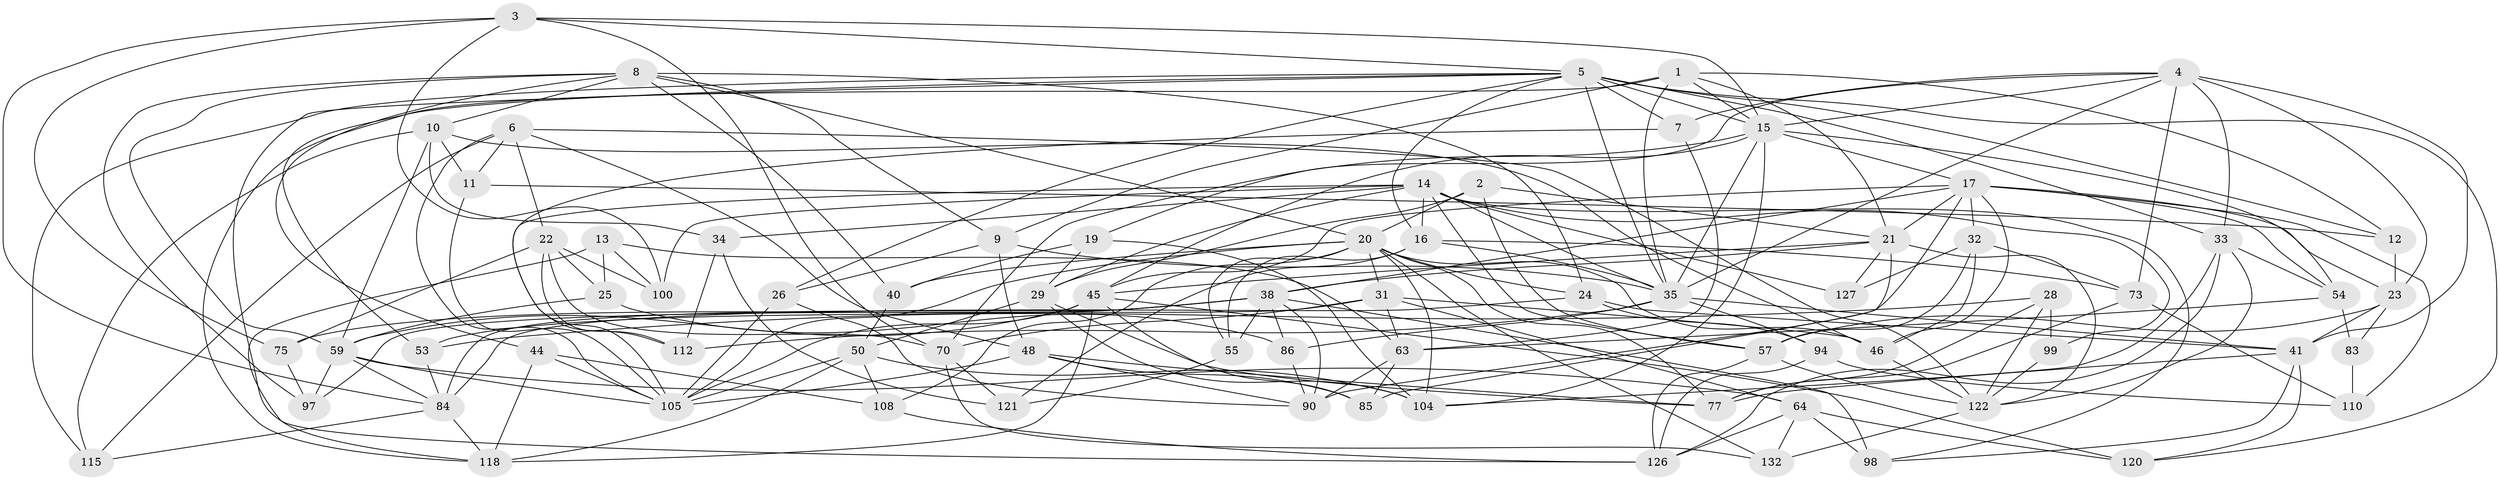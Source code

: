 // original degree distribution, {4: 1.0}
// Generated by graph-tools (version 1.1) at 2025/20/03/04/25 18:20:46]
// undirected, 74 vertices, 212 edges
graph export_dot {
graph [start="1"]
  node [color=gray90,style=filled];
  1 [super="+56"];
  2;
  3 [super="+96"];
  4 [super="+37+92"];
  5 [super="+91+18"];
  6 [super="+89"];
  7;
  8 [super="+47"];
  9 [super="+76"];
  10 [super="+136"];
  11;
  12;
  13;
  14 [super="+27+66"];
  15 [super="+80+109+74"];
  16 [super="+36"];
  17 [super="+107+43"];
  19;
  20 [super="+49+69"];
  21 [super="+61+65"];
  22 [super="+52"];
  23 [super="+113"];
  24 [super="+131"];
  25;
  26;
  28;
  29 [super="+145"];
  31 [super="+60"];
  32 [super="+39"];
  33 [super="+72"];
  34;
  35 [super="+116+95+79"];
  38 [super="+67+62"];
  40;
  41 [super="+71"];
  44;
  45 [super="+149+68"];
  46 [super="+114"];
  48 [super="+125"];
  50 [super="+142"];
  53;
  54 [super="+137"];
  55;
  57 [super="+124"];
  59 [super="+93"];
  63 [super="+133"];
  64 [super="+128"];
  70 [super="+87"];
  73 [super="+123"];
  75;
  77 [super="+119"];
  83;
  84 [super="+103+147"];
  85;
  86;
  90 [super="+139"];
  94;
  97;
  98;
  99;
  100;
  104 [super="+138"];
  105 [super="+111"];
  108;
  110;
  112;
  115;
  118 [super="+129"];
  120;
  121;
  122 [super="+130"];
  126 [super="+144"];
  127;
  132;
  1 -- 21;
  1 -- 118;
  1 -- 12;
  1 -- 9;
  1 -- 35;
  1 -- 15;
  2 -- 29;
  2 -- 57;
  2 -- 21;
  2 -- 20;
  3 -- 15;
  3 -- 75;
  3 -- 5;
  3 -- 100;
  3 -- 84;
  3 -- 70;
  4 -- 41;
  4 -- 19;
  4 -- 23;
  4 -- 35;
  4 -- 33;
  4 -- 7;
  4 -- 73;
  4 -- 15;
  5 -- 7;
  5 -- 126;
  5 -- 35 [weight=3];
  5 -- 33;
  5 -- 12;
  5 -- 16;
  5 -- 115;
  5 -- 53;
  5 -- 120;
  5 -- 26;
  5 -- 15;
  6 -- 115;
  6 -- 11;
  6 -- 48;
  6 -- 22;
  6 -- 105;
  6 -- 122;
  7 -- 63;
  7 -- 112;
  8 -- 44;
  8 -- 9;
  8 -- 20;
  8 -- 97;
  8 -- 40;
  8 -- 24;
  8 -- 10;
  8 -- 59;
  9 -- 26;
  9 -- 35 [weight=2];
  9 -- 48;
  10 -- 115;
  10 -- 11;
  10 -- 59;
  10 -- 34;
  10 -- 46;
  11 -- 12;
  11 -- 105;
  12 -- 23;
  13 -- 25;
  13 -- 118;
  13 -- 100;
  13 -- 63;
  14 -- 99 [weight=2];
  14 -- 98;
  14 -- 100;
  14 -- 105;
  14 -- 16;
  14 -- 57;
  14 -- 127 [weight=2];
  14 -- 35;
  14 -- 34;
  14 -- 29;
  15 -- 104;
  15 -- 35;
  15 -- 45;
  15 -- 17;
  15 -- 70;
  15 -- 54;
  16 -- 55;
  16 -- 35;
  16 -- 73;
  16 -- 121;
  17 -- 23;
  17 -- 38;
  17 -- 110;
  17 -- 46;
  17 -- 32;
  17 -- 21;
  17 -- 54;
  17 -- 90;
  17 -- 45;
  19 -- 29;
  19 -- 104;
  19 -- 40;
  20 -- 46;
  20 -- 132;
  20 -- 24;
  20 -- 40;
  20 -- 104;
  20 -- 77;
  20 -- 31;
  20 -- 108;
  20 -- 55;
  20 -- 105;
  21 -- 45;
  21 -- 85;
  21 -- 38;
  21 -- 127;
  21 -- 122;
  22 -- 100;
  22 -- 70;
  22 -- 112;
  22 -- 25;
  22 -- 75;
  23 -- 57;
  23 -- 41;
  23 -- 83;
  24 -- 41 [weight=2];
  24 -- 94;
  24 -- 84;
  25 -- 86;
  25 -- 59;
  26 -- 105;
  26 -- 90;
  28 -- 53;
  28 -- 99;
  28 -- 122;
  28 -- 77;
  29 -- 50;
  29 -- 104;
  29 -- 77;
  31 -- 63;
  31 -- 70;
  31 -- 64;
  31 -- 97;
  31 -- 46;
  32 -- 57;
  32 -- 46;
  32 -- 73 [weight=2];
  32 -- 127;
  33 -- 104;
  33 -- 126;
  33 -- 54;
  33 -- 122;
  34 -- 112;
  34 -- 121;
  35 -- 41;
  35 -- 112;
  35 -- 86;
  35 -- 94;
  38 -- 55;
  38 -- 86;
  38 -- 53;
  38 -- 98;
  38 -- 84 [weight=2];
  38 -- 75;
  38 -- 90;
  40 -- 50;
  41 -- 120;
  41 -- 98;
  41 -- 77;
  44 -- 108;
  44 -- 118;
  44 -- 105;
  45 -- 120;
  45 -- 118;
  45 -- 59;
  45 -- 85;
  45 -- 105;
  46 -- 122;
  48 -- 90;
  48 -- 85;
  48 -- 77;
  48 -- 105;
  50 -- 104;
  50 -- 108;
  50 -- 118;
  50 -- 105;
  53 -- 84;
  54 -- 83 [weight=2];
  54 -- 63;
  55 -- 121;
  57 -- 122;
  57 -- 126;
  59 -- 64;
  59 -- 97;
  59 -- 105;
  59 -- 84;
  63 -- 85;
  63 -- 90;
  64 -- 120;
  64 -- 132;
  64 -- 98;
  64 -- 126;
  70 -- 121;
  70 -- 132;
  73 -- 110;
  73 -- 77;
  75 -- 97;
  83 -- 110;
  84 -- 115;
  84 -- 118;
  86 -- 90;
  94 -- 110;
  94 -- 126;
  99 -- 122;
  108 -- 126;
  122 -- 132;
}
